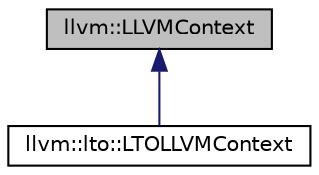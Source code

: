 digraph "llvm::LLVMContext"
{
 // LATEX_PDF_SIZE
  bgcolor="transparent";
  edge [fontname="Helvetica",fontsize="10",labelfontname="Helvetica",labelfontsize="10"];
  node [fontname="Helvetica",fontsize="10",shape=record];
  Node1 [label="llvm::LLVMContext",height=0.2,width=0.4,color="black", fillcolor="grey75", style="filled", fontcolor="black",tooltip="This is an important class for using LLVM in a threaded context."];
  Node1 -> Node2 [dir="back",color="midnightblue",fontsize="10",style="solid",fontname="Helvetica"];
  Node2 [label="llvm::lto::LTOLLVMContext",height=0.2,width=0.4,color="black",URL="$structllvm_1_1lto_1_1LTOLLVMContext.html",tooltip="A derived class of LLVMContext that initializes itself according to a given Config object."];
}
